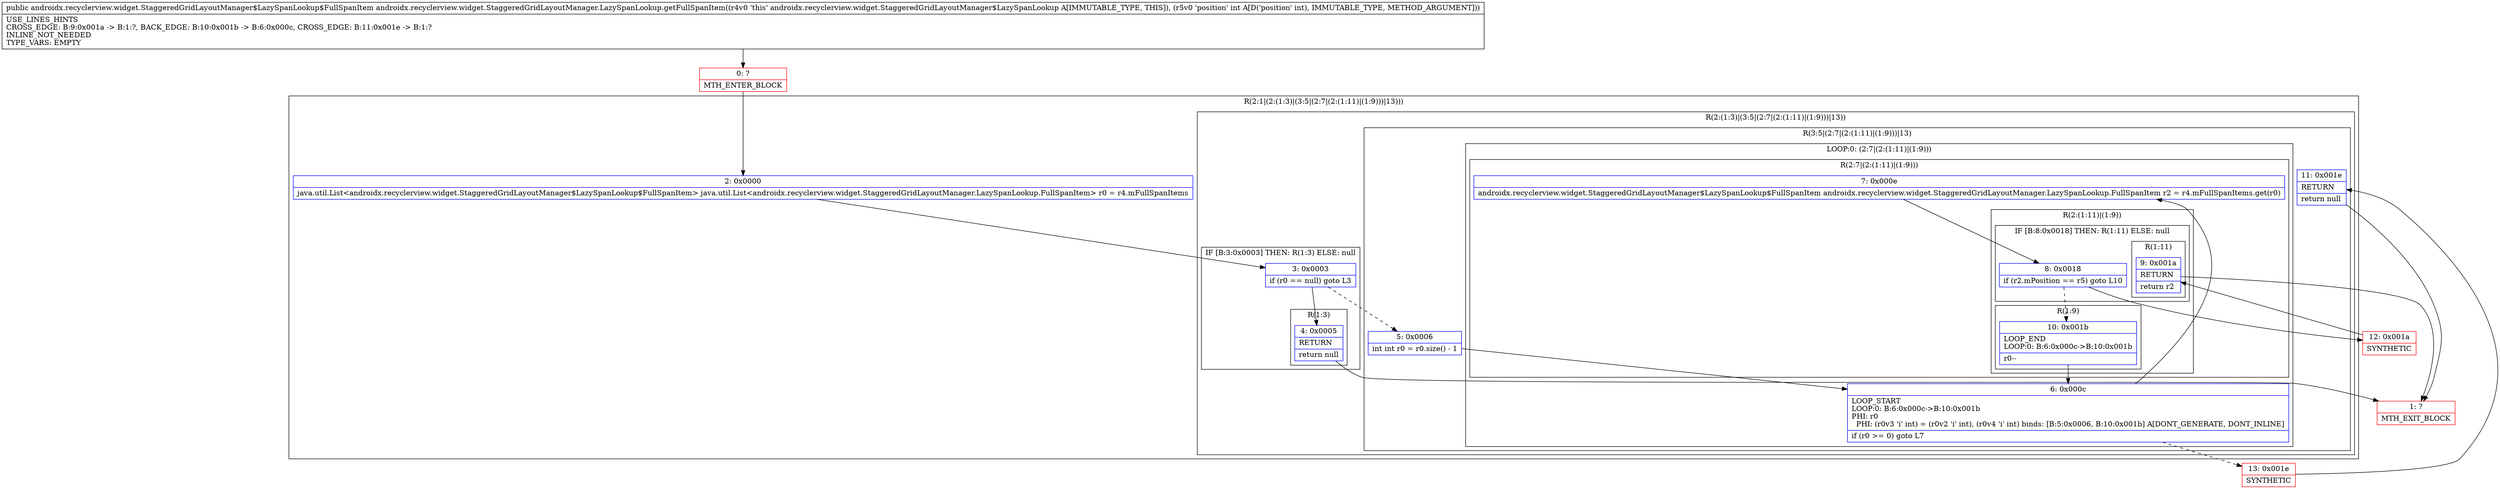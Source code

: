 digraph "CFG forandroidx.recyclerview.widget.StaggeredGridLayoutManager.LazySpanLookup.getFullSpanItem(I)Landroidx\/recyclerview\/widget\/StaggeredGridLayoutManager$LazySpanLookup$FullSpanItem;" {
subgraph cluster_Region_1766478917 {
label = "R(2:1|(2:(1:3)|(3:5|(2:7|(2:(1:11)|(1:9)))|13)))";
node [shape=record,color=blue];
Node_2 [shape=record,label="{2\:\ 0x0000|java.util.List\<androidx.recyclerview.widget.StaggeredGridLayoutManager$LazySpanLookup$FullSpanItem\> java.util.List\<androidx.recyclerview.widget.StaggeredGridLayoutManager.LazySpanLookup.FullSpanItem\> r0 = r4.mFullSpanItems\l}"];
subgraph cluster_Region_2033734124 {
label = "R(2:(1:3)|(3:5|(2:7|(2:(1:11)|(1:9)))|13))";
node [shape=record,color=blue];
subgraph cluster_IfRegion_854551234 {
label = "IF [B:3:0x0003] THEN: R(1:3) ELSE: null";
node [shape=record,color=blue];
Node_3 [shape=record,label="{3\:\ 0x0003|if (r0 == null) goto L3\l}"];
subgraph cluster_Region_1505332191 {
label = "R(1:3)";
node [shape=record,color=blue];
Node_4 [shape=record,label="{4\:\ 0x0005|RETURN\l|return null\l}"];
}
}
subgraph cluster_Region_436739244 {
label = "R(3:5|(2:7|(2:(1:11)|(1:9)))|13)";
node [shape=record,color=blue];
Node_5 [shape=record,label="{5\:\ 0x0006|int int r0 = r0.size() \- 1\l}"];
subgraph cluster_LoopRegion_631447837 {
label = "LOOP:0: (2:7|(2:(1:11)|(1:9)))";
node [shape=record,color=blue];
Node_6 [shape=record,label="{6\:\ 0x000c|LOOP_START\lLOOP:0: B:6:0x000c\-\>B:10:0x001b\lPHI: r0 \l  PHI: (r0v3 'i' int) = (r0v2 'i' int), (r0v4 'i' int) binds: [B:5:0x0006, B:10:0x001b] A[DONT_GENERATE, DONT_INLINE]\l|if (r0 \>= 0) goto L7\l}"];
subgraph cluster_Region_1459642870 {
label = "R(2:7|(2:(1:11)|(1:9)))";
node [shape=record,color=blue];
Node_7 [shape=record,label="{7\:\ 0x000e|androidx.recyclerview.widget.StaggeredGridLayoutManager$LazySpanLookup$FullSpanItem androidx.recyclerview.widget.StaggeredGridLayoutManager.LazySpanLookup.FullSpanItem r2 = r4.mFullSpanItems.get(r0)\l}"];
subgraph cluster_Region_964153065 {
label = "R(2:(1:11)|(1:9))";
node [shape=record,color=blue];
subgraph cluster_IfRegion_221772486 {
label = "IF [B:8:0x0018] THEN: R(1:11) ELSE: null";
node [shape=record,color=blue];
Node_8 [shape=record,label="{8\:\ 0x0018|if (r2.mPosition == r5) goto L10\l}"];
subgraph cluster_Region_824215988 {
label = "R(1:11)";
node [shape=record,color=blue];
Node_9 [shape=record,label="{9\:\ 0x001a|RETURN\l|return r2\l}"];
}
}
subgraph cluster_Region_519086480 {
label = "R(1:9)";
node [shape=record,color=blue];
Node_10 [shape=record,label="{10\:\ 0x001b|LOOP_END\lLOOP:0: B:6:0x000c\-\>B:10:0x001b\l|r0\-\-\l}"];
}
}
}
}
Node_11 [shape=record,label="{11\:\ 0x001e|RETURN\l|return null\l}"];
}
}
}
Node_0 [shape=record,color=red,label="{0\:\ ?|MTH_ENTER_BLOCK\l}"];
Node_1 [shape=record,color=red,label="{1\:\ ?|MTH_EXIT_BLOCK\l}"];
Node_12 [shape=record,color=red,label="{12\:\ 0x001a|SYNTHETIC\l}"];
Node_13 [shape=record,color=red,label="{13\:\ 0x001e|SYNTHETIC\l}"];
MethodNode[shape=record,label="{public androidx.recyclerview.widget.StaggeredGridLayoutManager$LazySpanLookup$FullSpanItem androidx.recyclerview.widget.StaggeredGridLayoutManager.LazySpanLookup.getFullSpanItem((r4v0 'this' androidx.recyclerview.widget.StaggeredGridLayoutManager$LazySpanLookup A[IMMUTABLE_TYPE, THIS]), (r5v0 'position' int A[D('position' int), IMMUTABLE_TYPE, METHOD_ARGUMENT]))  | USE_LINES_HINTS\lCROSS_EDGE: B:9:0x001a \-\> B:1:?, BACK_EDGE: B:10:0x001b \-\> B:6:0x000c, CROSS_EDGE: B:11:0x001e \-\> B:1:?\lINLINE_NOT_NEEDED\lTYPE_VARS: EMPTY\l}"];
MethodNode -> Node_0;Node_2 -> Node_3;
Node_3 -> Node_4;
Node_3 -> Node_5[style=dashed];
Node_4 -> Node_1;
Node_5 -> Node_6;
Node_6 -> Node_7;
Node_6 -> Node_13[style=dashed];
Node_7 -> Node_8;
Node_8 -> Node_10[style=dashed];
Node_8 -> Node_12;
Node_9 -> Node_1;
Node_10 -> Node_6;
Node_11 -> Node_1;
Node_0 -> Node_2;
Node_12 -> Node_9;
Node_13 -> Node_11;
}

